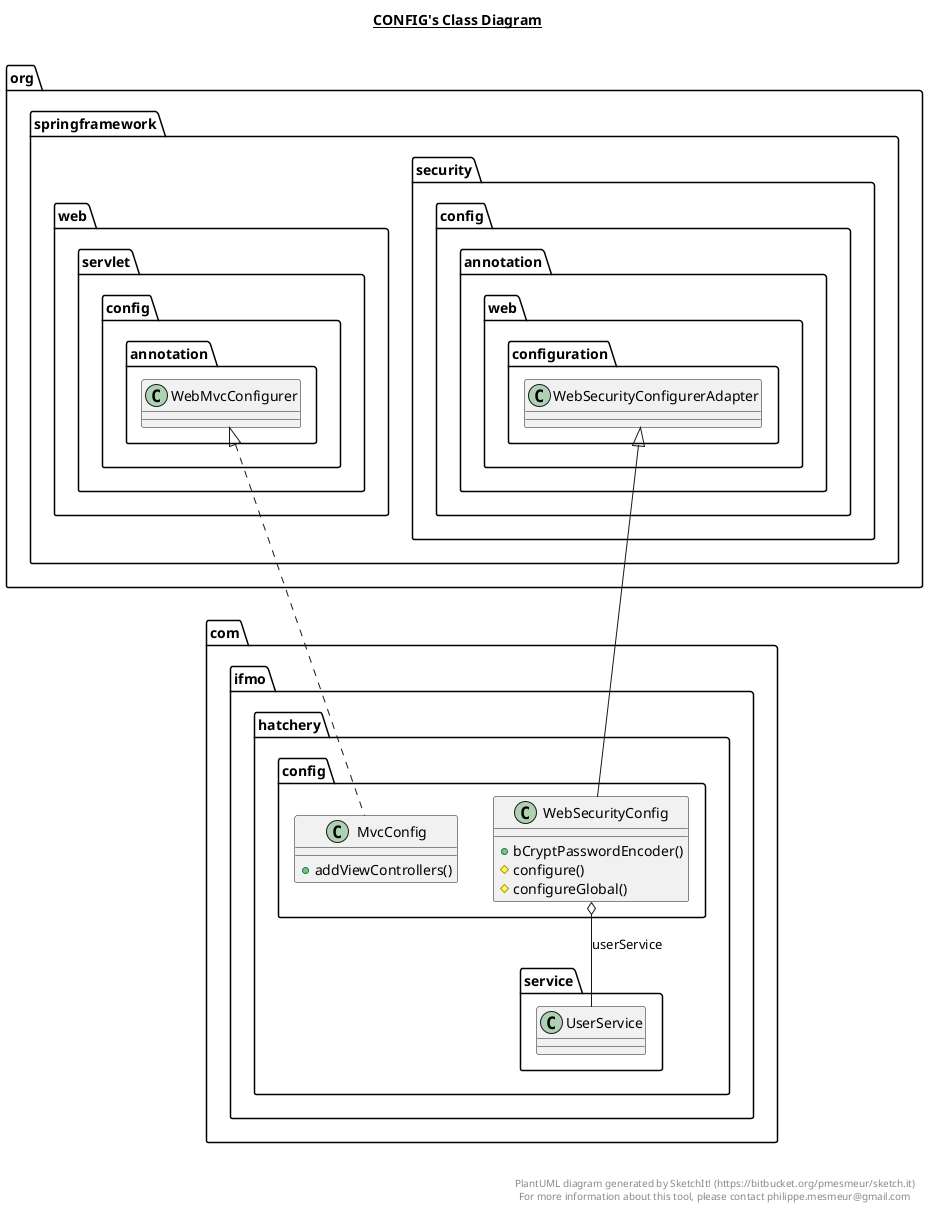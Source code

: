 @startuml

title __CONFIG's Class Diagram__\n

  namespace com.ifmo.hatchery {
    namespace config {
      class com.ifmo.hatchery.config.MvcConfig {
          + addViewControllers()
      }
    }
  }
  

  namespace com.ifmo.hatchery {
    namespace config {
      class com.ifmo.hatchery.config.WebSecurityConfig {
          + bCryptPasswordEncoder()
          # configure()
          # configureGlobal()
      }
    }
  }
  

  com.ifmo.hatchery.config.MvcConfig .up.|> org.springframework.web.servlet.config.annotation.WebMvcConfigurer
  com.ifmo.hatchery.config.WebSecurityConfig -up-|> org.springframework.security.config.annotation.web.configuration.WebSecurityConfigurerAdapter
  com.ifmo.hatchery.config.WebSecurityConfig o-- com.ifmo.hatchery.service.UserService : userService


right footer


PlantUML diagram generated by SketchIt! (https://bitbucket.org/pmesmeur/sketch.it)
For more information about this tool, please contact philippe.mesmeur@gmail.com
endfooter

@enduml
